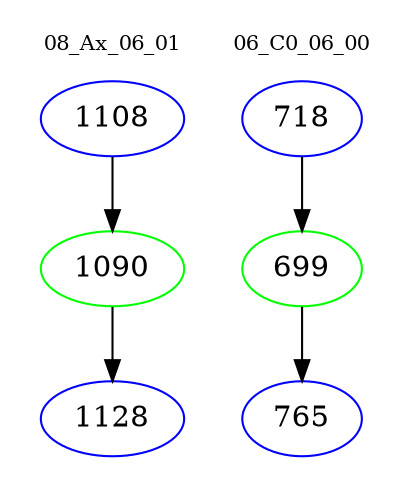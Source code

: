 digraph{
subgraph cluster_0 {
color = white
label = "08_Ax_06_01";
fontsize=10;
T0_1108 [label="1108", color="blue"]
T0_1108 -> T0_1090 [color="black"]
T0_1090 [label="1090", color="green"]
T0_1090 -> T0_1128 [color="black"]
T0_1128 [label="1128", color="blue"]
}
subgraph cluster_1 {
color = white
label = "06_C0_06_00";
fontsize=10;
T1_718 [label="718", color="blue"]
T1_718 -> T1_699 [color="black"]
T1_699 [label="699", color="green"]
T1_699 -> T1_765 [color="black"]
T1_765 [label="765", color="blue"]
}
}
